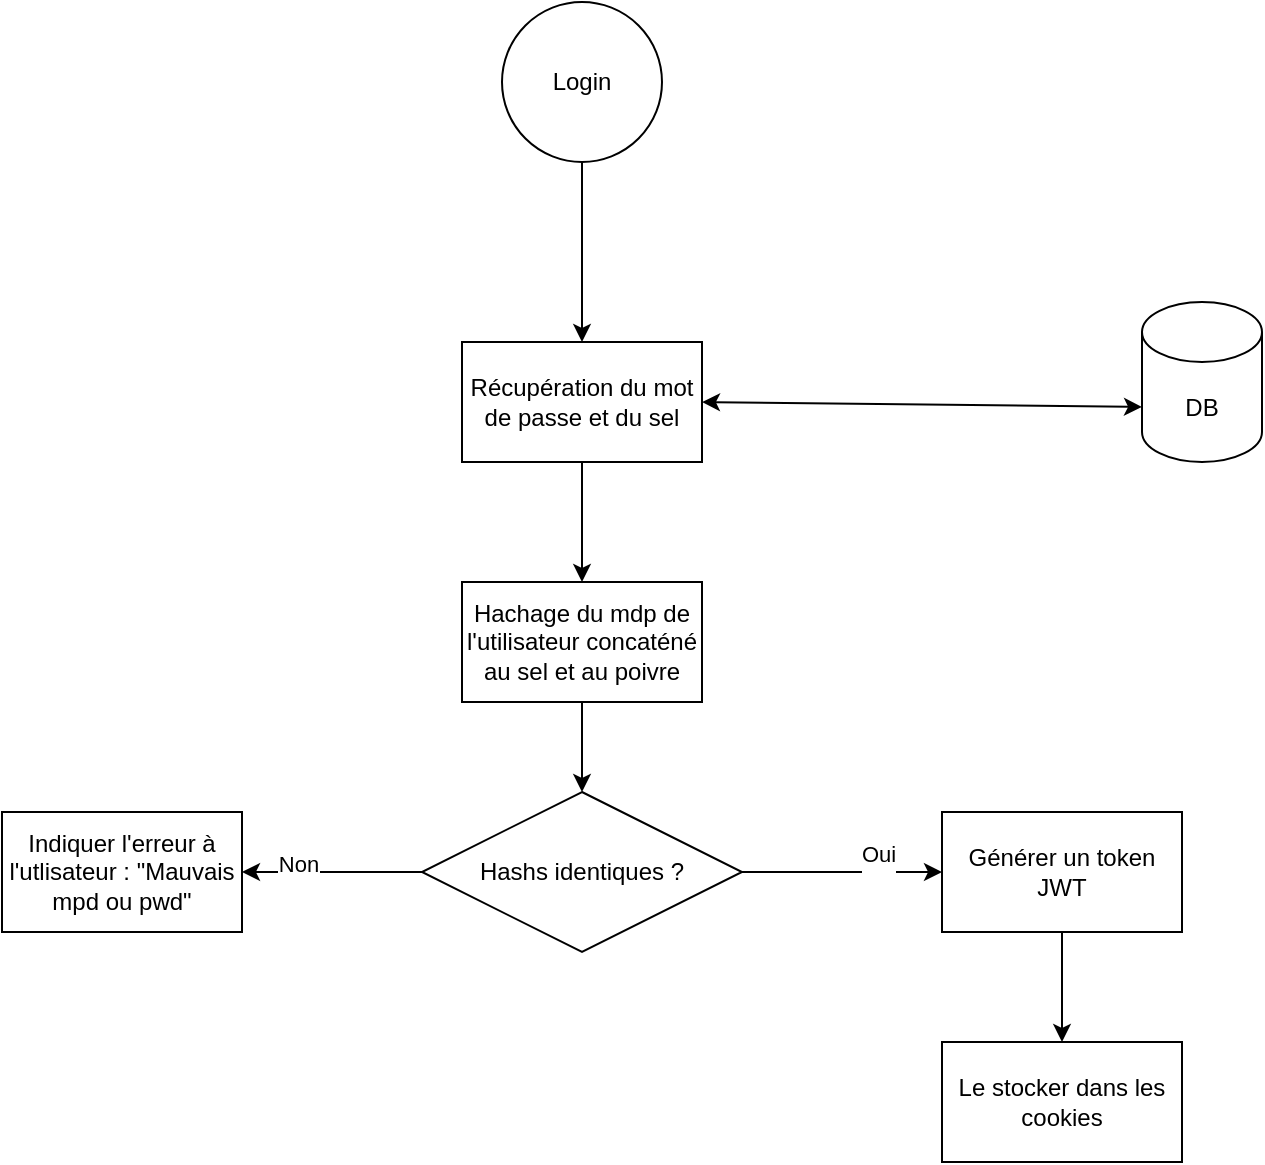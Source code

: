 <mxfile version="26.0.16">
  <diagram name="Page-1" id="6yNs7k4PAEZrjurwBLwz">
    <mxGraphModel dx="1195" dy="652" grid="1" gridSize="10" guides="1" tooltips="1" connect="1" arrows="1" fold="1" page="1" pageScale="1" pageWidth="827" pageHeight="1169" math="0" shadow="0">
      <root>
        <mxCell id="0" />
        <mxCell id="1" parent="0" />
        <mxCell id="pYcm4P_6QauSgAT9s9r2-4" style="edgeStyle=orthogonalEdgeStyle;rounded=0;orthogonalLoop=1;jettySize=auto;html=1;" parent="1" source="pYcm4P_6QauSgAT9s9r2-1" target="pYcm4P_6QauSgAT9s9r2-3" edge="1">
          <mxGeometry relative="1" as="geometry" />
        </mxCell>
        <mxCell id="pYcm4P_6QauSgAT9s9r2-1" value="Login" style="ellipse;whiteSpace=wrap;html=1;aspect=fixed;" parent="1" vertex="1">
          <mxGeometry x="360" y="110" width="80" height="80" as="geometry" />
        </mxCell>
        <mxCell id="pYcm4P_6QauSgAT9s9r2-2" value="DB" style="shape=cylinder3;whiteSpace=wrap;html=1;boundedLbl=1;backgroundOutline=1;size=15;" parent="1" vertex="1">
          <mxGeometry x="680" y="260" width="60" height="80" as="geometry" />
        </mxCell>
        <mxCell id="kCrThlUq8kHWP68X670O-1" value="" style="edgeStyle=orthogonalEdgeStyle;rounded=0;orthogonalLoop=1;jettySize=auto;html=1;" edge="1" parent="1" source="pYcm4P_6QauSgAT9s9r2-3" target="pYcm4P_6QauSgAT9s9r2-6">
          <mxGeometry relative="1" as="geometry" />
        </mxCell>
        <mxCell id="pYcm4P_6QauSgAT9s9r2-3" value="Récupération du mot de passe et du sel" style="rounded=0;whiteSpace=wrap;html=1;" parent="1" vertex="1">
          <mxGeometry x="340" y="280" width="120" height="60" as="geometry" />
        </mxCell>
        <mxCell id="kCrThlUq8kHWP68X670O-2" value="" style="edgeStyle=orthogonalEdgeStyle;rounded=0;orthogonalLoop=1;jettySize=auto;html=1;" edge="1" parent="1" source="pYcm4P_6QauSgAT9s9r2-6" target="pYcm4P_6QauSgAT9s9r2-7">
          <mxGeometry relative="1" as="geometry" />
        </mxCell>
        <mxCell id="pYcm4P_6QauSgAT9s9r2-6" value="Hachage du mdp de l&#39;utilisateur concaténé au sel et au poivre" style="rounded=0;whiteSpace=wrap;html=1;" parent="1" vertex="1">
          <mxGeometry x="340" y="400" width="120" height="60" as="geometry" />
        </mxCell>
        <mxCell id="kCrThlUq8kHWP68X670O-3" value="" style="edgeStyle=orthogonalEdgeStyle;rounded=0;orthogonalLoop=1;jettySize=auto;html=1;" edge="1" parent="1" source="pYcm4P_6QauSgAT9s9r2-7" target="pYcm4P_6QauSgAT9s9r2-8">
          <mxGeometry relative="1" as="geometry" />
        </mxCell>
        <mxCell id="kCrThlUq8kHWP68X670O-5" value="&lt;div&gt;Oui&lt;/div&gt;&lt;div&gt;&lt;br&gt;&lt;/div&gt;" style="edgeLabel;html=1;align=center;verticalAlign=middle;resizable=0;points=[];" vertex="1" connectable="0" parent="kCrThlUq8kHWP68X670O-3">
          <mxGeometry x="0.36" y="2" relative="1" as="geometry">
            <mxPoint as="offset" />
          </mxGeometry>
        </mxCell>
        <mxCell id="kCrThlUq8kHWP68X670O-4" value="" style="edgeStyle=orthogonalEdgeStyle;rounded=0;orthogonalLoop=1;jettySize=auto;html=1;" edge="1" parent="1" source="pYcm4P_6QauSgAT9s9r2-7" target="pYcm4P_6QauSgAT9s9r2-9">
          <mxGeometry relative="1" as="geometry" />
        </mxCell>
        <mxCell id="kCrThlUq8kHWP68X670O-6" value="&lt;div&gt;Non&lt;/div&gt;&lt;div&gt;&lt;br&gt;&lt;/div&gt;" style="edgeLabel;html=1;align=center;verticalAlign=middle;resizable=0;points=[];" vertex="1" connectable="0" parent="kCrThlUq8kHWP68X670O-4">
          <mxGeometry x="0.378" y="3" relative="1" as="geometry">
            <mxPoint as="offset" />
          </mxGeometry>
        </mxCell>
        <mxCell id="pYcm4P_6QauSgAT9s9r2-7" value="Hashs identiques ?" style="rhombus;whiteSpace=wrap;html=1;" parent="1" vertex="1">
          <mxGeometry x="320" y="505" width="160" height="80" as="geometry" />
        </mxCell>
        <mxCell id="kCrThlUq8kHWP68X670O-9" value="" style="edgeStyle=orthogonalEdgeStyle;rounded=0;orthogonalLoop=1;jettySize=auto;html=1;" edge="1" parent="1" source="pYcm4P_6QauSgAT9s9r2-8" target="kCrThlUq8kHWP68X670O-8">
          <mxGeometry relative="1" as="geometry" />
        </mxCell>
        <mxCell id="pYcm4P_6QauSgAT9s9r2-8" value="Générer un token JWT" style="rounded=0;whiteSpace=wrap;html=1;" parent="1" vertex="1">
          <mxGeometry x="580" y="515" width="120" height="60" as="geometry" />
        </mxCell>
        <mxCell id="pYcm4P_6QauSgAT9s9r2-9" value="Indiquer l&#39;erreur à l&#39;utlisateur : &quot;Mauvais mpd ou pwd&quot;" style="rounded=0;whiteSpace=wrap;html=1;" parent="1" vertex="1">
          <mxGeometry x="110" y="515" width="120" height="60" as="geometry" />
        </mxCell>
        <mxCell id="kCrThlUq8kHWP68X670O-7" value="" style="endArrow=classic;startArrow=classic;html=1;rounded=0;entryX=0;entryY=0;entryDx=0;entryDy=52.5;entryPerimeter=0;exitX=1;exitY=0.5;exitDx=0;exitDy=0;" edge="1" parent="1" source="pYcm4P_6QauSgAT9s9r2-3" target="pYcm4P_6QauSgAT9s9r2-2">
          <mxGeometry width="50" height="50" relative="1" as="geometry">
            <mxPoint x="390" y="420" as="sourcePoint" />
            <mxPoint x="440" y="370" as="targetPoint" />
          </mxGeometry>
        </mxCell>
        <mxCell id="kCrThlUq8kHWP68X670O-8" value="Le stocker dans les cookies" style="rounded=0;whiteSpace=wrap;html=1;" vertex="1" parent="1">
          <mxGeometry x="580" y="630" width="120" height="60" as="geometry" />
        </mxCell>
      </root>
    </mxGraphModel>
  </diagram>
</mxfile>
